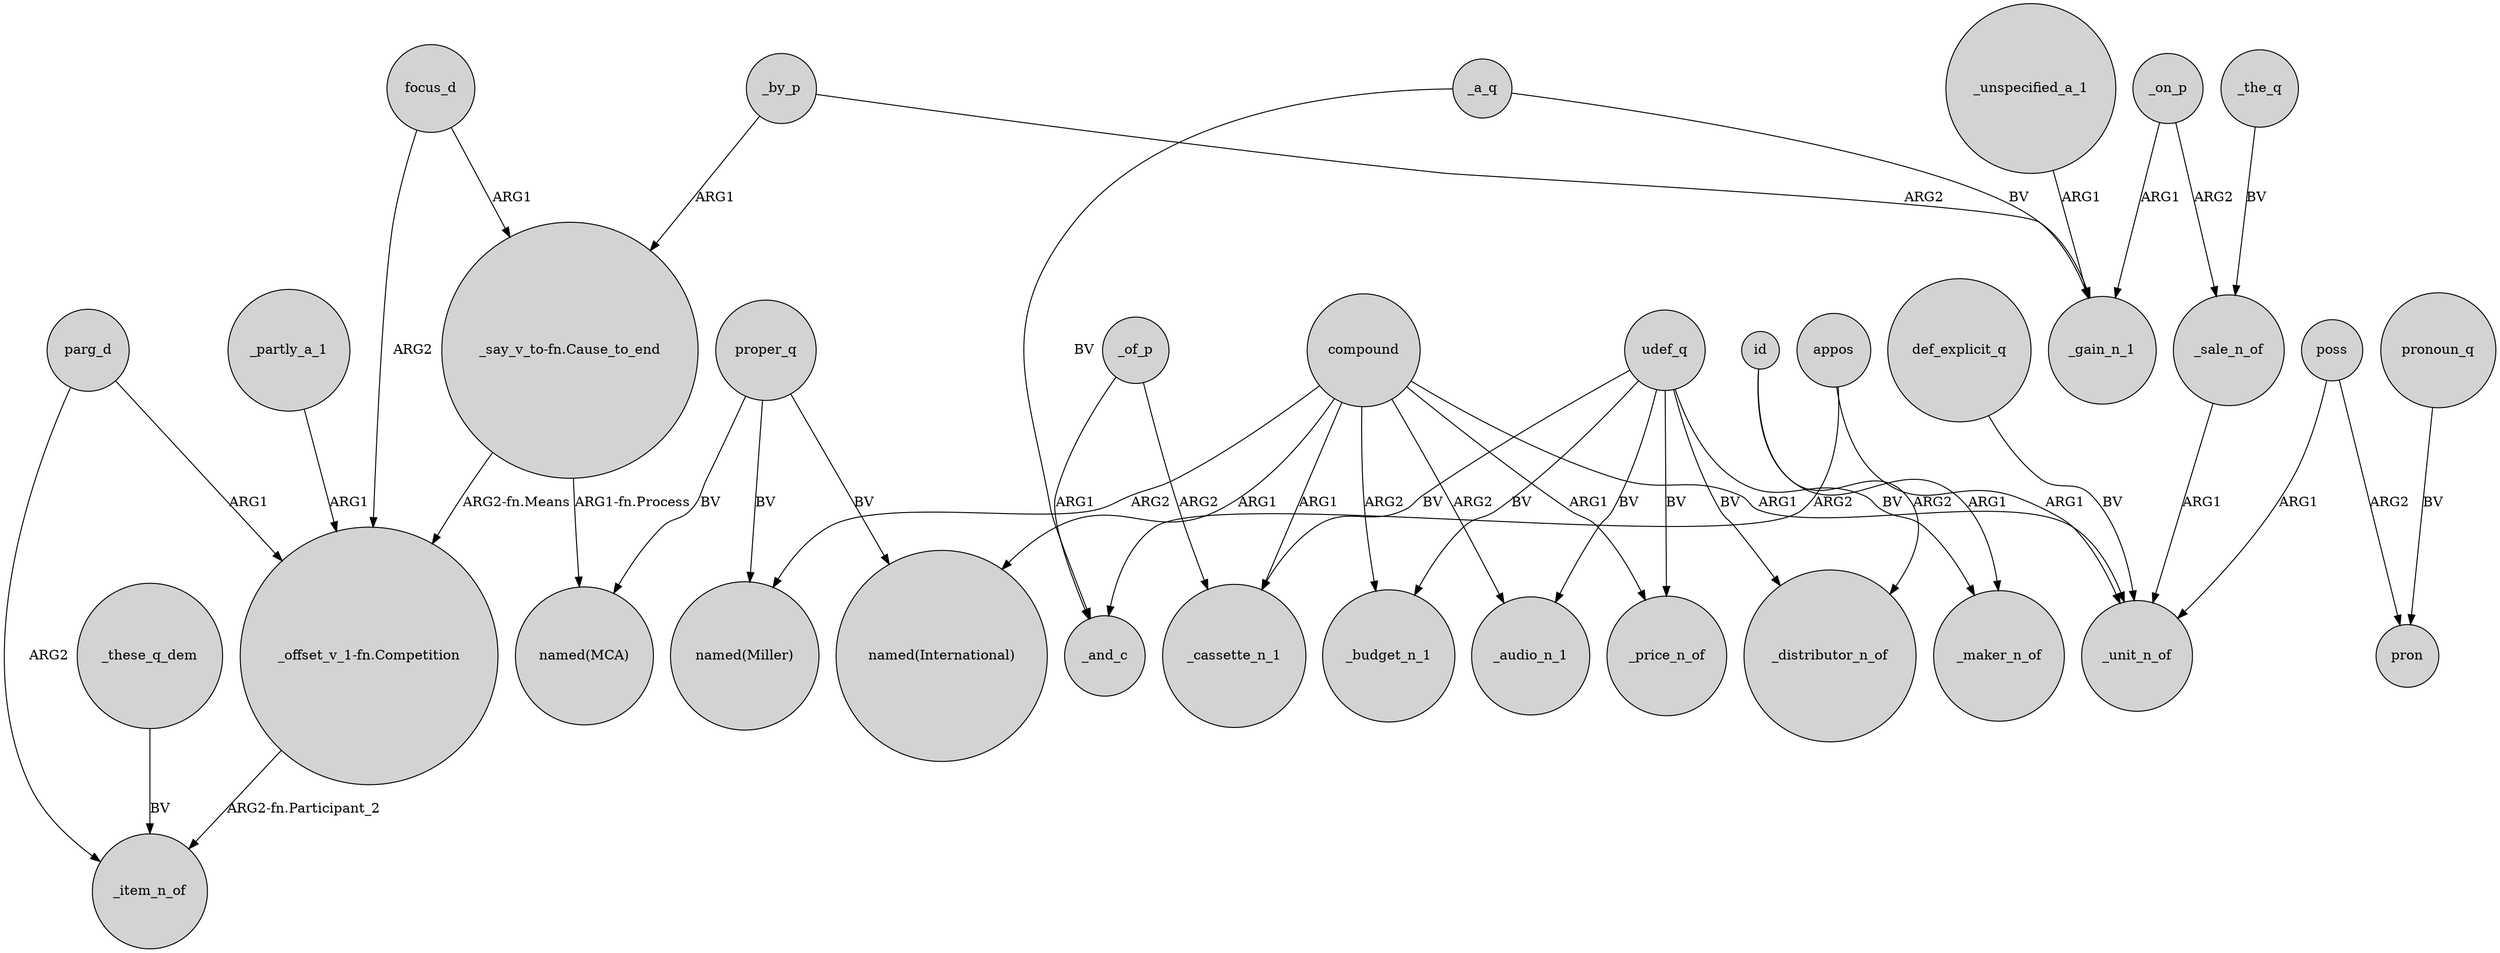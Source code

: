 digraph {
	node [shape=circle style=filled]
	_partly_a_1 -> "_offset_v_1-fn.Competition" [label=ARG1]
	appos -> _unit_n_of [label=ARG1]
	compound -> _cassette_n_1 [label=ARG1]
	appos -> _and_c [label=ARG2]
	proper_q -> "named(Miller)" [label=BV]
	_of_p -> _cassette_n_1 [label=ARG2]
	_on_p -> _sale_n_of [label=ARG2]
	focus_d -> "_say_v_to-fn.Cause_to_end" [label=ARG1]
	_a_q -> _and_c [label=BV]
	udef_q -> _price_n_of [label=BV]
	id -> _distributor_n_of [label=ARG2]
	focus_d -> "_offset_v_1-fn.Competition" [label=ARG2]
	udef_q -> _cassette_n_1 [label=BV]
	compound -> "named(International)" [label=ARG1]
	_by_p -> "_say_v_to-fn.Cause_to_end" [label=ARG1]
	compound -> _budget_n_1 [label=ARG2]
	udef_q -> _audio_n_1 [label=BV]
	proper_q -> "named(MCA)" [label=BV]
	"_say_v_to-fn.Cause_to_end" -> "_offset_v_1-fn.Competition" [label="ARG2-fn.Means"]
	compound -> _audio_n_1 [label=ARG2]
	_of_p -> _and_c [label=ARG1]
	udef_q -> _maker_n_of [label=BV]
	pronoun_q -> pron [label=BV]
	poss -> pron [label=ARG2]
	def_explicit_q -> _unit_n_of [label=BV]
	_these_q_dem -> _item_n_of [label=BV]
	udef_q -> _budget_n_1 [label=BV]
	udef_q -> _distributor_n_of [label=BV]
	proper_q -> "named(International)" [label=BV]
	_a_q -> _gain_n_1 [label=BV]
	_by_p -> _gain_n_1 [label=ARG2]
	_sale_n_of -> _unit_n_of [label=ARG1]
	_unspecified_a_1 -> _gain_n_1 [label=ARG1]
	"_say_v_to-fn.Cause_to_end" -> "named(MCA)" [label="ARG1-fn.Process"]
	id -> _maker_n_of [label=ARG1]
	parg_d -> _item_n_of [label=ARG2]
	_on_p -> _gain_n_1 [label=ARG1]
	poss -> _unit_n_of [label=ARG1]
	compound -> _unit_n_of [label=ARG1]
	compound -> "named(Miller)" [label=ARG2]
	parg_d -> "_offset_v_1-fn.Competition" [label=ARG1]
	_the_q -> _sale_n_of [label=BV]
	compound -> _price_n_of [label=ARG1]
	"_offset_v_1-fn.Competition" -> _item_n_of [label="ARG2-fn.Participant_2"]
}
